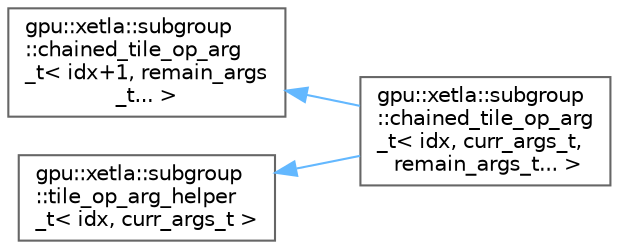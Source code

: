 digraph "Graphical Class Hierarchy"
{
 // LATEX_PDF_SIZE
  bgcolor="transparent";
  edge [fontname=Helvetica,fontsize=10,labelfontname=Helvetica,labelfontsize=10];
  node [fontname=Helvetica,fontsize=10,shape=box,height=0.2,width=0.4];
  rankdir="LR";
  Node0 [id="Node000000",label="gpu::xetla::subgroup\l::chained_tile_op_arg\l_t\< idx+1, remain_args\l_t... \>",height=0.2,width=0.4,color="grey40", fillcolor="white", style="filled",URL="$structgpu_1_1xetla_1_1subgroup_1_1chained__tile__op__arg__t.html",tooltip=" "];
  Node0 -> Node1 [id="edge28_Node000000_Node000001",dir="back",color="steelblue1",style="solid",tooltip=" "];
  Node1 [id="Node000001",label="gpu::xetla::subgroup\l::chained_tile_op_arg\l_t\< idx, curr_args_t,\l remain_args_t... \>",height=0.2,width=0.4,color="grey40", fillcolor="white", style="filled",URL="$structgpu_1_1xetla_1_1subgroup_1_1chained__tile__op__arg__t_3_01idx_00_01curr__args__t_00_01remain__args__t_8_8_8_01_4.html",tooltip=" "];
  Node2 [id="Node000002",label="gpu::xetla::subgroup\l::tile_op_arg_helper\l_t\< idx, curr_args_t \>",height=0.2,width=0.4,color="grey40", fillcolor="white", style="filled",URL="$structgpu_1_1xetla_1_1subgroup_1_1tile__op__arg__helper__t.html",tooltip=" "];
  Node2 -> Node1 [id="edge29_Node000002_Node000001",dir="back",color="steelblue1",style="solid",tooltip=" "];
}
